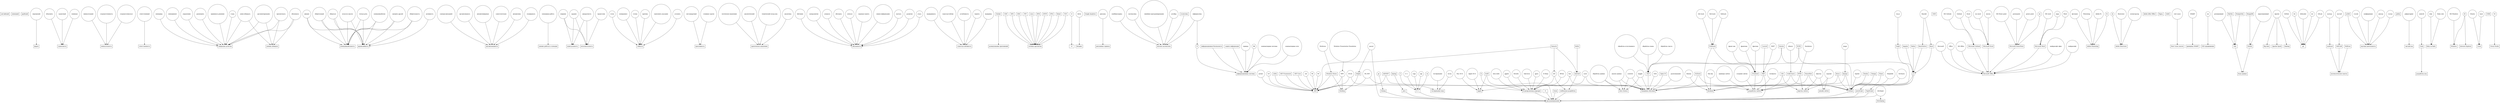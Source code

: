 digraph {
	node [shape=box]
	0 [label="английский"]
	node [shape=box]
	1 [label="немецкий"]
	node [shape=box]
	2 [label="арабский"]
	node [shape=box]
	3 [label="фарси"]
	node [shape=circle]
	4 [label="персидский"]
	node [shape=box]
	5 [label="грамотность"]
	node [shape=circle]
	6 [label="объяснить"]
	node [shape=circle]
	7 [label="грамотный"]
	node [shape=circle]
	8 [label="понимаю"]
	node [shape=box]
	9 [label="внимательность"]
	node [shape=circle]
	10 [label="внимательный"]
	node [shape=circle]
	11 [label="сосредоточенность"]
	node [shape=circle]
	12 [label="сосредотачиваться"]
	node [shape=box]
	13 [label="ответственность"]
	node [shape=circle]
	14 [label="ответственный"]
	node [shape=box]
	15 [label="лидерские качества"]
	node [shape=circle]
	16 [label="менеджер"]
	node [shape=circle]
	17 [label="менеджмент"]
	node [shape=circle]
	18 [label="управление"]
	node [shape=circle]
	19 [label="руководить"]
	node [shape=circle]
	20 [label="принимать решения"]
	node [shape=circle]
	21 [label="глава"]
	node [shape=box]
	22 [label="умение убеждать"]
	node [shape=circle]
	23 [label="умею убеждать"]
	node [shape=circle]
	24 [label="аргументированно"]
	node [shape=circle]
	25 [label="презентовать"]
	node [shape=circle]
	26 [label="обосновать"]
	node [shape=box]
	27 [label="коммуникабельность"]
	node [shape=box]
	28 [label="дружелюбность"]
	node [shape=circle]
	29 [label="общительность"]
	node [shape=circle]
	30 [label="дикция"]
	node [shape=circle]
	31 [label="общительный"]
	node [shape=circle]
	32 [label="общаться"]
	node [shape=circle]
	33 [label="излагать мысли"]
	node [shape=circle]
	34 [label="четкая речь"]
	node [shape=circle]
	35 [label="коммуникабелен"]
	node [shape=circle]
	36 [label="заводить друзей"]
	node [shape=circle]
	37 [label="активность"]
	node [shape=box]
	38 [label="организованность"]
	node [shape=circle]
	39 [label="самоорганизацией"]
	node [shape=circle]
	40 [label="организовывать"]
	node [shape=circle]
	41 [label="дисциплинирован"]
	node [shape=circle]
	42 [label="самостоятельно"]
	node [shape=circle]
	43 [label="дисциплина"]
	node [shape=circle]
	44 [label="планировать"]
	node [shape=box]
	45 [label="умение работать в команде"]
	node [shape=circle]
	46 [label="командная работа"]
	node [shape=box]
	47 [label="пунктуальность"]
	node [shape=box]
	48 [label="исполнительность"]
	node [shape=circle]
	49 [label="вовремя"]
	node [shape=circle]
	50 [label="заранее"]
	node [shape=circle]
	51 [label="аккуратность"]
	node [shape=circle]
	52 [label="трудоголик"]
	node [shape=box]
	53 [label="гибкость"]
	node [shape=circle]
	54 [label="готов"]
	node [shape=circle]
	55 [label="компромисс"]
	node [shape=circle]
	56 [label="готова"]
	node [shape=circle]
	57 [label="критика"]
	node [shape=circle]
	58 [label="выполнять указания"]
	node [shape=circle]
	59 [label="уступить"]
	node [shape=box]
	60 [label="креативность"]
	node [shape=circle]
	61 [label="нестандартный"]
	node [shape=circle]
	62 [label="сложные задачи"]
	node [shape=box]
	63 [label="критическое мышление"]
	node [shape=circle]
	64 [label="логическое мышление"]
	node [shape=circle]
	65 [label="аналитический"]
	node [shape=circle]
	66 [label="технический склад ума"]
	node [shape=circle]
	67 [label="аналитика"]
	node [shape=box]
	68 [label="обучаемость"]
	node [shape=circle]
	69 [label="обучение"]
	node [shape=circle]
	70 [label="саморазвитие"]
	node [shape=circle]
	71 [label="узнавать"]
	node [shape=circle]
	72 [label="обучаюсь"]
	node [shape=circle]
	73 [label="учиться"]
	node [shape=circle]
	74 [label="хорошая память"]
	node [shape=circle]
	75 [label="новую информацию"]
	node [shape=circle]
	76 [label="изучать"]
	node [shape=circle]
	77 [label="развитие"]
	node [shape=circle]
	78 [label="учусь"]
	node [shape=box]
	79 [label="стрессоустойчивость"]
	node [shape=circle]
	80 [label="выдерживать"]
	node [shape=circle]
	81 [label="стрессоустойчив"]
	node [shape=circle]
	82 [label="устойчивость"]
	node [shape=circle]
	83 [label="терпеть"]
	node [shape=circle]
	84 [label="выдержка"]
	node [shape=box]
	85 [label="развертывание приложений"]
	node [shape=box]
	86 [label=Docker]
	node [shape=box]
	87 [label="сетевые протоколы"]
	node [shape=box]
	88 [label=UDP]
	node [shape=box]
	89 [label=NFS]
	node [shape=box]
	90 [label=DNS]
	node [shape=box]
	91 [label=FTP]
	node [shape=box]
	92 [label=cisco]
	node [shape=box]
	93 [label=IPV6]
	node [shape=box]
	94 [label=HTTP]
	node [shape=box]
	95 [label=IPV4]
	node [shape=box]
	96 [label=Telnet]
	node [shape=box]
	97 [label=TCP]
	node [shape=box]
	98 [label="1С"]
	node [shape=circle]
	99 [label="1C"]
	node [shape=box]
	100 [label="Битрикс"]
	node [shape=circle]
	101 [label=bitrix]
	node [shape=box]
	102 [label="Google Analytics"]
	node [shape=box]
	103 [label="рекламные сервисы"]
	node [shape=circle]
	104 [label="реклама"]
	node [shape=box]
	105 [label="высшая математика"]
	node [shape=circle]
	106 [label="комбинаторика"]
	node [shape=circle]
	107 [label="математика"]
	node [shape=circle]
	108 [label="линейное программирование"]
	node [shape=circle]
	109 [label="алгебра"]
	node [shape=box]
	110 [label="статистика"]
	node [shape=box]
	111 [label="информационные системы"]
	node [shape=box]
	112 [label="информационная безопасность"]
	node [shape=box]
	113 [label="защита информации"]
	node [shape=circle]
	114 [label="сервера"]
	node [shape=circle]
	115 [label="ПК"]
	node [shape=circle]
	116 [label="компьютерные системы"]
	node [shape=circle]
	117 [label=IT]
	node [shape=circle]
	118 [label="компьютерные сети"]
	node [shape=circle]
	119 [label="информатика"]
	node [shape=box]
	120 [label="Машинное обучение"]
	node [shape=box]
	121 [label="Data Science"]
	node [shape=circle]
	122 [label="обработка данных"]
	node [shape=circle]
	123 [label="анализ данных"]
	node [shape=circle]
	124 [label=scientist]
	node [shape=circle]
	125 [label=kaggle]
	node [shape=box]
	126 [label="ООП"]
	node [shape=box]
	127 [label="Microsoft Office"]
	node [shape=circle]
	128 [label=Microsoft]
	node [shape=circle]
	129 [label=Office]
	node [shape=circle]
	130 [label="MS Office"]
	node [shape=box]
	131 [label="Microsoft Outlook"]
	node [shape=box]
	132 [label="Microsoft Excel"]
	node [shape=box]
	133 [label="Microsoft PowerPoint"]
	node [shape=box]
	134 [label="Microsoft Word"]
	node [shape=circle]
	135 [label="майкрософт офис"]
	node [shape=circle]
	136 [label="майкрософт"]
	node [shape=circle]
	137 [label="MS word"]
	node [shape=circle]
	138 [label="ворд"]
	node [shape=circle]
	139 [label=Word]
	node [shape=circle]
	140 [label=Excel]
	node [shape=circle]
	141 [label="ms excel"]
	node [shape=circle]
	142 [label="эксель"]
	node [shape=circle]
	143 [label="MS Power point"]
	node [shape=circle]
	144 [label=powerpoint]
	node [shape=circle]
	145 [label="power point"]
	node [shape=circle]
	146 [label="пп"]
	node [shape=circle]
	147 [label="MS Outlook"]
	node [shape=circle]
	148 [label=Outlook]
	node [shape=box]
	149 [label="Adobe Photoshop"]
	node [shape=circle]
	150 [label="фотошоп"]
	node [shape=circle]
	151 [label=Photoshop]
	node [shape=circle]
	152 [label="Adobe Ps"]
	node [shape=circle]
	153 [label=Ps]
	node [shape=box]
	154 [label="Adobe Illustrator"]
	node [shape=circle]
	155 [label=Ai]
	node [shape=circle]
	156 [label=Illustrator]
	node [shape=circle]
	157 [label="иллюстратор"]
	node [shape=box]
	158 [label="Adobe After Effect"]
	node [shape=box]
	159 [label=Figma]
	node [shape=box]
	160 [label=SASS]
	node [shape=box]
	161 [label="Root Cause анализ"]
	node [shape=circle]
	162 [label="root cause"]
	node [shape=box]
	163 [label="принципы SMART"]
	node [shape=circle]
	164 [label=SMART]
	node [shape=box]
	165 [label="дизайн сайтов"]
	node [shape=box]
	166 [label="верстка сайтов"]
	node [shape=circle]
	167 [label="парсинг"]
	node [shape=circle]
	168 [label="вёрстка"]
	node [shape=box]
	169 [label="СЕО продвижение"]
	node [shape=circle]
	170 [label=ceo]
	node [shape=box]
	171 [label="базы данных"]
	node [shape=box]
	172 [label=SQL]
	node [shape=circle]
	173 [label="реляционный"]
	node [shape=box]
	174 [label=MySQL]
	node [shape=box]
	175 [label=PostgreSQL]
	node [shape=box]
	176 [label=NoSQL]
	node [shape=box]
	177 [label=MongoDB]
	node [shape=circle]
	178 [label="нереляционный"]
	node [shape=box]
	179 [label="Big data"]
	node [shape=box]
	180 [label="Apache Spark"]
	node [shape=box]
	181 [label=Hadoop]
	node [shape=circle]
	182 [label=Apache]
	node [shape=box]
	183 [label=git]
	node [shape=circle]
	184 [label=GitHub]
	node [shape=circle]
	185 [label=Git]
	node [shape=circle]
	186 [label=bitbucket]
	node [shape=circle]
	187 [label="гит"]
	node [shape=circle]
	188 [label=GitLab]
	node [shape=box]
	189 [label="математические пакеты"]
	node [shape=box]
	190 [label=mathcad]
	node [shape=box]
	191 [label=MATLAB]
	node [shape=box]
	192 [label=Wolfram]
	node [shape=circle]
	193 [label="маткад"]
	node [shape=circle]
	194 [label="матлаб"]
	node [shape=box]
	195 [label="научная деятельность"]
	node [shape=box]
	196 [label=LaTeX]
	node [shape=circle]
	197 [label="статей"]
	node [shape=circle]
	198 [label="конференция"]
	node [shape=circle]
	199 [label="доклад"]
	node [shape=circle]
	200 [label="статьи"]
	node [shape=box]
	201 [label=Desktop]
	node [shape=box]
	202 [label=Delphi]
	node [shape=box]
	203 [label="программирование"]
	node [shape=box]
	204 [label=JavaScript]
	node [shape=box]
	205 [label=Golang]
	node [shape=box]
	206 [label=Python]
	node [shape=box]
	207 [label=Java]
	node [shape=box]
	208 [label=TypeScript]
	node [shape=box]
	209 [label="C++"]
	node [shape=box]
	210 [label="R (programming language)"]
	node [shape=box]
	211 [label=D]
	node [shape=box]
	212 [label=Scala]
	node [shape=circle]
	213 [label="С++"]
	node [shape=circle]
	214 [label=Matplolib]
	node [shape=box]
	215 [label="Open CV"]
	node [shape=box]
	216 [label="мобильная разработка"]
	node [shape=box]
	217 [label="разработка сайтов"]
	node [shape=box]
	218 [label=Spring]
	node [shape=circle]
	219 [label=pascal]
	node [shape=circle]
	220 [label=rcpp]
	node [shape=circle]
	221 [label=cpp]
	node [shape=circle]
	222 [label="си"]
	node [shape=circle]
	223 [label=C]
	node [shape=circle]
	224 [label=ggplot]
	node [shape=circle]
	225 [label=Rstudio]
	node [shape=circle]
	226 [label=tidyverse]
	node [shape=circle]
	227 [label=ggvis]
	node [shape=circle]
	228 [label="R Shiny"]
	node [shape=circle]
	229 [label=RPubs]
	node [shape=circle]
	230 [label=R]
	node [shape=circle]
	231 [label="data.table"]
	node [shape=circle]
	232 [label=caret]
	node [shape=circle]
	233 [label=h2o]
	node [shape=box]
	234 [label=plotly]
	node [shape=circle]
	235 [label="распознавание"]
	node [shape=circle]
	236 [label=OCR]
	node [shape=box]
	237 [label=".NET"]
	node [shape=box]
	238 [label=".NET Framework"]
	node [shape=box]
	239 [label=".NET Core"]
	node [shape=box]
	240 [label="ASP.NET"]
	node [shape=circle]
	241 [label="ML.NET"]
	node [shape=circle]
	242 [label=".net"]
	node [shape=circle]
	243 [label=VB]
	node [shape=circle]
	244 [label="F#"]
	node [shape=circle]
	245 [label="дотнет"]
	node [shape=circle]
	246 [label="C#"]
	node [shape=box]
	247 [label=LINQ]
	node [shape=box]
	248 [label="Windows Forms"]
	node [shape=circle]
	249 [label=Winforms]
	node [shape=circle]
	250 [label=WPF]
	node [shape=circle]
	251 [label="Windows Presentation Foundation"]
	node [shape=box]
	252 [label="тестирование кода"]
	node [shape=circle]
	253 [label=NUnit]
	node [shape=circle]
	254 [label="тесты"]
	node [shape=circle]
	255 [label="тестирование"]
	node [shape=box]
	256 [label="чистый код"]
	node [shape=circle]
	257 [label="рефакторинг"]
	node [shape=box]
	258 [label="разработка игр"]
	node [shape=box]
	259 [label=Unity]
	node [shape=circle]
	260 [label=unity3d]
	node [shape=circle]
	261 [label=js]
	node [shape=box]
	262 [label=ReactNative]
	node [shape=box]
	263 [label=React]
	node [shape=circle]
	264 [label=ReactJS]
	node [shape=box]
	265 [label=VueJS]
	node [shape=box]
	266 [label=Angular]
	node [shape=box]
	267 [label=Redux]
	node [shape=circle]
	268 [label="vue.js"]
	node [shape=box]
	269 [label=Backend]
	node [shape=box]
	270 [label=PHP]
	node [shape=circle]
	271 [label=PHP7]
	node [shape=box]
	272 [label=Laravel]
	node [shape=circle]
	273 [label=go]
	node [shape=circle]
	274 [label=PyCharm]
	node [shape=circle]
	275 [label=Spyder]
	node [shape=box]
	276 [label=Pandas]
	node [shape=box]
	277 [label=Numpy]
	node [shape=box]
	278 [label="Scikit-learn"]
	node [shape=circle]
	279 [label=sklearn]
	node [shape=box]
	280 [label=PyTorch]
	node [shape=box]
	281 [label=Tensorflow]
	node [shape=box]
	282 [label=Keras]
	node [shape=box]
	283 [label=NLP]
	node [shape=box]
	284 [label=Gensim]
	node [shape=box]
	285 [label=NLTK]
	node [shape=circle]
	286 [label="обработка текста"]
	node [shape=circle]
	287 [label="обработка естественного"]
	node [shape=circle]
	288 [label="обработка языка"]
	node [shape=box]
	289 [label=Frontend]
	node [shape=box]
	290 [label=FullStack]
	node [shape=circle]
	291 [label="full stack"]
	node [shape=circle]
	292 [label="full-stack"]
	node [shape=circle]
	293 [label=fullstack]
	node [shape=box]
	294 [label=HTML]
	node [shape=box]
	295 [label=CSS]
	node [shape=circle]
	296 [label="фронт-энд"]
	node [shape=circle]
	297 [label="фронтенд"]
	node [shape=circle]
	298 [label="фротенд"]
	node [shape=circle]
	299 [label="бекенд"]
	node [shape=circle]
	300 [label="бэк-энд"]
	node [shape=circle]
	301 [label=Markdown]
	node [shape=box]
	302 [label="Ruby on Rails"]
	node [shape=circle]
	303 [label=ruby]
	node [shape=circle]
	304 [label="Ruby rails"]
	node [shape=box]
	305 [label=Flask]
	node [shape=box]
	306 [label=Django]
	node [shape=circle]
	307 [label=Jango]
	node [shape=box]
	308 [label=Developing]
	node [shape=circle]
	309 [label=developer]
	node [shape=circle]
	310 [label=wordpress]
	node [shape=circle]
	311 [label="примеры сайтов"]
	node [shape=circle]
	312 [label="создание сайтов"]
	node [shape=box]
	313 [label=Windows]
	node [shape=box]
	314 [label=Linux]
	node [shape=box]
	315 [label=UNIX]
	node [shape=circle]
	316 [label=Ubuntu]
	node [shape=circle]
	317 [label=bash]
	node [shape=box]
	318 [label=Apple]
	node [shape=circle]
	319 [label="Apple OS X"]
	node [shape=circle]
	320 [label="Mac OS X"]
	node [shape=box]
	321 [label=Swift]
	node [shape=circle]
	322 [label=iOS]
	node [shape=box]
	323 [label=Android]
	node [shape=box]
	324 [label=Xamarin]
	node [shape=box]
	325 [label=Kotlin]
	node [shape=box]
	326 [label="Visual Studio"]
	node [shape=circle]
	327 [label=VS]
	node [shape=box]
	328 [label="Internet Explorer"]
	node [shape=circle]
	329 [label=IE]
	node [shape=circle]
	330 [label="MS Windows"]
	4 -> 3 [constraint=true]
	6 -> 5 [constraint=true]
	7 -> 5 [constraint=true]
	8 -> 5 [constraint=true]
	10 -> 9 [constraint=true]
	11 -> 9 [constraint=true]
	12 -> 9 [constraint=true]
	14 -> 13 [constraint=true]
	16 -> 15 [constraint=true]
	17 -> 15 [constraint=true]
	18 -> 15 [constraint=true]
	19 -> 15 [constraint=true]
	20 -> 15 [constraint=true]
	21 -> 15 [constraint=true]
	23 -> 15 [constraint=true]
	23 -> 22 [constraint=true]
	24 -> 15 [constraint=true]
	24 -> 22 [constraint=true]
	25 -> 15 [constraint=true]
	25 -> 22 [constraint=true]
	26 -> 15 [constraint=true]
	26 -> 22 [constraint=true]
	29 -> 27 [constraint=true]
	29 -> 28 [constraint=true]
	30 -> 27 [constraint=true]
	30 -> 28 [constraint=true]
	31 -> 27 [constraint=true]
	31 -> 28 [constraint=true]
	32 -> 27 [constraint=true]
	32 -> 28 [constraint=true]
	33 -> 27 [constraint=true]
	33 -> 28 [constraint=true]
	34 -> 27 [constraint=true]
	34 -> 28 [constraint=true]
	35 -> 27 [constraint=true]
	35 -> 28 [constraint=true]
	36 -> 27 [constraint=true]
	36 -> 28 [constraint=true]
	37 -> 28 [constraint=true]
	39 -> 38 [constraint=true]
	40 -> 38 [constraint=true]
	41 -> 38 [constraint=true]
	42 -> 38 [constraint=true]
	43 -> 38 [constraint=true]
	44 -> 38 [constraint=true]
	46 -> 45 [constraint=true]
	49 -> 47 [constraint=true]
	49 -> 48 [constraint=true]
	50 -> 47 [constraint=true]
	50 -> 48 [constraint=true]
	51 -> 47 [constraint=true]
	51 -> 48 [constraint=true]
	52 -> 48 [constraint=true]
	54 -> 53 [constraint=true]
	55 -> 53 [constraint=true]
	56 -> 53 [constraint=true]
	57 -> 53 [constraint=true]
	58 -> 53 [constraint=true]
	59 -> 53 [constraint=true]
	61 -> 60 [constraint=true]
	62 -> 60 [constraint=true]
	64 -> 63 [constraint=true]
	65 -> 63 [constraint=true]
	66 -> 63 [constraint=true]
	67 -> 63 [constraint=true]
	69 -> 68 [constraint=true]
	70 -> 68 [constraint=true]
	71 -> 68 [constraint=true]
	72 -> 68 [constraint=true]
	73 -> 68 [constraint=true]
	74 -> 68 [constraint=true]
	75 -> 68 [constraint=true]
	76 -> 68 [constraint=true]
	77 -> 68 [constraint=true]
	78 -> 68 [constraint=true]
	80 -> 79 [constraint=true]
	81 -> 79 [constraint=true]
	82 -> 79 [constraint=true]
	83 -> 79 [constraint=true]
	84 -> 79 [constraint=true]
	86 -> 85 [constraint=true]
	88 -> 87 [constraint=true]
	89 -> 87 [constraint=true]
	90 -> 87 [constraint=true]
	91 -> 87 [constraint=true]
	92 -> 87 [constraint=true]
	93 -> 87 [constraint=true]
	94 -> 87 [constraint=true]
	95 -> 87 [constraint=true]
	96 -> 87 [constraint=true]
	97 -> 87 [constraint=true]
	99 -> 98 [constraint=true]
	101 -> 100 [constraint=true]
	104 -> 103 [constraint=true]
	106 -> 105 [constraint=true]
	107 -> 105 [constraint=true]
	108 -> 105 [constraint=true]
	109 -> 105 [constraint=true]
	110 -> 105 [constraint=true]
	112 -> 111 [constraint=true]
	113 -> 111 [constraint=true]
	114 -> 111 [constraint=true]
	115 -> 111 [constraint=true]
	116 -> 111 [constraint=true]
	117 -> 111 [constraint=true]
	118 -> 111 [constraint=true]
	119 -> 117 [constraint=true]
	119 -> 105 [constraint=true]
	122 -> 120 [constraint=true]
	122 -> 121 [constraint=true]
	123 -> 120 [constraint=true]
	123 -> 121 [constraint=true]
	124 -> 120 [constraint=true]
	124 -> 121 [constraint=true]
	125 -> 120 [constraint=true]
	125 -> 121 [constraint=true]
	128 -> 127 [constraint=true]
	129 -> 127 [constraint=true]
	130 -> 127 [constraint=true]
	131 -> 127 [constraint=true]
	132 -> 127 [constraint=true]
	133 -> 127 [constraint=true]
	134 -> 127 [constraint=true]
	135 -> 127 [constraint=true]
	136 -> 127 [constraint=true]
	137 -> 134 [constraint=true]
	138 -> 134 [constraint=true]
	139 -> 134 [constraint=true]
	140 -> 132 [constraint=true]
	141 -> 132 [constraint=true]
	142 -> 132 [constraint=true]
	143 -> 133 [constraint=true]
	144 -> 133 [constraint=true]
	145 -> 133 [constraint=true]
	146 -> 133 [constraint=true]
	147 -> 131 [constraint=true]
	148 -> 131 [constraint=true]
	150 -> 149 [constraint=true]
	151 -> 149 [constraint=true]
	152 -> 149 [constraint=true]
	153 -> 149 [constraint=true]
	155 -> 154 [constraint=true]
	156 -> 154 [constraint=true]
	157 -> 154 [constraint=true]
	162 -> 161 [constraint=true]
	164 -> 163 [constraint=true]
	167 -> 165 [constraint=true]
	167 -> 166 [constraint=true]
	168 -> 165 [constraint=true]
	168 -> 166 [constraint=true]
	170 -> 169 [constraint=true]
	172 -> 171 [constraint=true]
	173 -> 172 [constraint=true]
	174 -> 172 [constraint=true]
	175 -> 172 [constraint=true]
	176 -> 171 [constraint=true]
	177 -> 176 [constraint=true]
	178 -> 176 [constraint=true]
	182 -> 179 [constraint=true]
	182 -> 180 [constraint=true]
	182 -> 181 [constraint=true]
	184 -> 183 [constraint=true]
	185 -> 183 [constraint=true]
	186 -> 183 [constraint=true]
	187 -> 183 [constraint=true]
	188 -> 183 [constraint=true]
	190 -> 189 [constraint=true]
	191 -> 189 [constraint=true]
	192 -> 189 [constraint=true]
	193 -> 190 [constraint=true]
	194 -> 191 [constraint=true]
	196 -> 195 [constraint=true]
	197 -> 195 [constraint=true]
	198 -> 195 [constraint=true]
	199 -> 195 [constraint=true]
	200 -> 195 [constraint=true]
	202 -> 201 [constraint=true]
	204 -> 203 [constraint=true]
	205 -> 203 [constraint=true]
	206 -> 203 [constraint=true]
	207 -> 203 [constraint=true]
	208 -> 203 [constraint=true]
	209 -> 203 [constraint=true]
	210 -> 203 [constraint=true]
	211 -> 203 [constraint=true]
	212 -> 203 [constraint=true]
	213 -> 209 [constraint=true]
	214 -> 206 [constraint=true]
	215 -> 120 [constraint=true]
	216 -> 203 [constraint=true]
	218 -> 207 [constraint=true]
	219 -> 202 [constraint=true]
	219 -> 203 [constraint=true]
	220 -> 209 [constraint=true]
	221 -> 209 [constraint=true]
	222 -> 209 [constraint=true]
	223 -> 209 [constraint=true]
	224 -> 210 [constraint=true]
	225 -> 210 [constraint=true]
	226 -> 210 [constraint=true]
	227 -> 210 [constraint=true]
	228 -> 210 [constraint=true]
	229 -> 210 [constraint=true]
	230 -> 210 [constraint=true]
	231 -> 210 [constraint=true]
	232 -> 210 [constraint=true]
	232 -> 120 [constraint=true]
	233 -> 210 [constraint=true]
	233 -> 120 [constraint=true]
	235 -> 120 [constraint=true]
	236 -> 120 [constraint=true]
	238 -> 237 [constraint=true]
	239 -> 237 [constraint=true]
	240 -> 237 [constraint=true]
	240 -> 217 [constraint=true]
	241 -> 237 [constraint=true]
	241 -> 120 [constraint=true]
	242 -> 237 [constraint=true]
	243 -> 237 [constraint=true]
	244 -> 237 [constraint=true]
	245 -> 237 [constraint=true]
	246 -> 237 [constraint=true]
	247 -> 237 [constraint=true]
	248 -> 237 [constraint=true]
	248 -> 201 [constraint=true]
	249 -> 248 [constraint=true]
	250 -> 237 [constraint=true]
	250 -> 201 [constraint=true]
	251 -> 250 [constraint=true]
	253 -> 252 [constraint=true]
	253 -> 237 [constraint=true]
	254 -> 252 [constraint=true]
	255 -> 252 [constraint=true]
	257 -> 256 [constraint=true]
	259 -> 258 [constraint=true]
	260 -> 259 [constraint=true]
	261 -> 204 [constraint=true]
	261 -> 208 [constraint=true]
	261 -> 217 [constraint=true]
	262 -> 261 [constraint=true]
	263 -> 261 [constraint=true]
	264 -> 263 [constraint=true]
	264 -> 262 [constraint=true]
	265 -> 261 [constraint=true]
	266 -> 261 [constraint=true]
	267 -> 261 [constraint=true]
	268 -> 265 [constraint=true]
	270 -> 203 [constraint=true]
	270 -> 269 [constraint=true]
	271 -> 270 [constraint=true]
	272 -> 270 [constraint=true]
	273 -> 205 [constraint=true]
	274 -> 206 [constraint=true]
	275 -> 206 [constraint=true]
	276 -> 206 [constraint=true]
	277 -> 206 [constraint=true]
	278 -> 120 [constraint=true]
	278 -> 206 [constraint=true]
	279 -> 278 [constraint=true]
	280 -> 120 [constraint=true]
	280 -> 206 [constraint=true]
	281 -> 120 [constraint=true]
	281 -> 206 [constraint=true]
	282 -> 120 [constraint=true]
	282 -> 206 [constraint=true]
	283 -> 120 [constraint=true]
	284 -> 283 [constraint=true]
	284 -> 206 [constraint=true]
	285 -> 283 [constraint=true]
	285 -> 206 [constraint=true]
	286 -> 283 [constraint=true]
	287 -> 283 [constraint=true]
	288 -> 283 [constraint=true]
	289 -> 217 [constraint=true]
	290 -> 289 [constraint=true]
	290 -> 269 [constraint=true]
	291 -> 290 [constraint=true]
	292 -> 290 [constraint=true]
	293 -> 290 [constraint=true]
	294 -> 217 [constraint=true]
	294 -> 166 [constraint=true]
	295 -> 217 [constraint=true]
	295 -> 166 [constraint=true]
	296 -> 289 [constraint=true]
	297 -> 289 [constraint=true]
	298 -> 289 [constraint=true]
	299 -> 269 [constraint=true]
	300 -> 269 [constraint=true]
	301 -> 294 [constraint=true]
	303 -> 302 [constraint=true]
	304 -> 302 [constraint=true]
	305 -> 206 [constraint=true]
	306 -> 206 [constraint=true]
	306 -> 269 [constraint=true]
	307 -> 306 [constraint=true]
	309 -> 308 [constraint=true]
	309 -> 203 [constraint=true]
	310 -> 217 [constraint=true]
	311 -> 217 [constraint=true]
	312 -> 217 [constraint=true]
	316 -> 314 [constraint=true]
	317 -> 314 [constraint=true]
	319 -> 318 [constraint=true]
	320 -> 318 [constraint=true]
	321 -> 318 [constraint=true]
	321 -> 203 [constraint=true]
	322 -> 318 [constraint=true]
	322 -> 216 [constraint=true]
	323 -> 216 [constraint=true]
	324 -> 237 [constraint=true]
	324 -> 322 [constraint=true]
	324 -> 323 [constraint=true]
	325 -> 323 [constraint=true]
	327 -> 326 [constraint=true]
	329 -> 328 [constraint=true]
	329 -> 313 [constraint=true]
	330 -> 313 [constraint=true]
}

